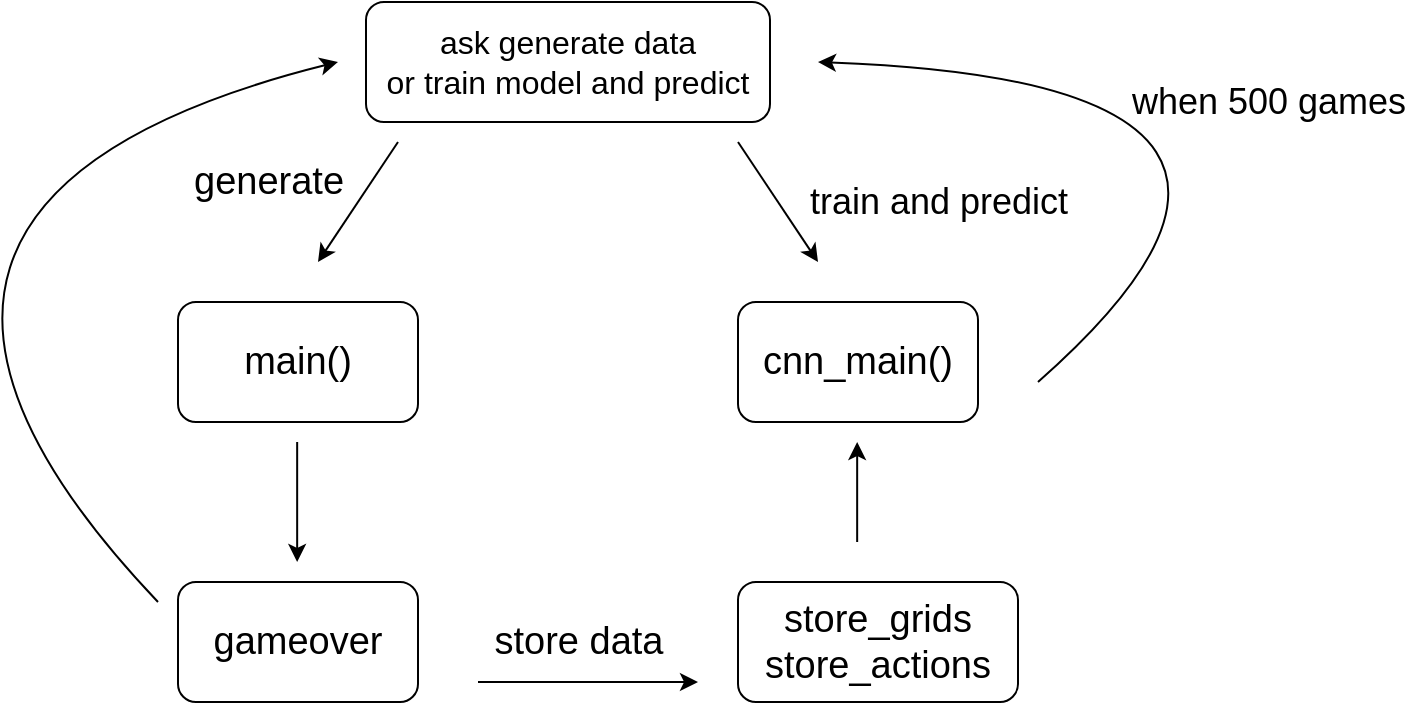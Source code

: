 <mxfile version="13.0.1" type="device"><diagram id="fYpqZS59o-wXNrIkOdAd" name="Page-1"><mxGraphModel dx="1185" dy="693" grid="1" gridSize="10" guides="1" tooltips="1" connect="1" arrows="1" fold="1" page="1" pageScale="1" pageWidth="850" pageHeight="1100" math="0" shadow="0"><root><mxCell id="0"/><mxCell id="1" parent="0"/><mxCell id="bOqF107rrRyb9Ra0DPy9-1" value="&lt;font style=&quot;font-size: 16px&quot;&gt;ask generate data&lt;br&gt;or train model and predict&lt;/font&gt;" style="rounded=1;whiteSpace=wrap;html=1;" vertex="1" parent="1"><mxGeometry x="234" y="40" width="202" height="60" as="geometry"/></mxCell><mxCell id="bOqF107rrRyb9Ra0DPy9-2" value="" style="endArrow=classic;html=1;" edge="1" parent="1"><mxGeometry width="50" height="50" relative="1" as="geometry"><mxPoint x="250" y="110" as="sourcePoint"/><mxPoint x="210" y="170" as="targetPoint"/></mxGeometry></mxCell><mxCell id="bOqF107rrRyb9Ra0DPy9-3" value="" style="endArrow=classic;html=1;" edge="1" parent="1"><mxGeometry width="50" height="50" relative="1" as="geometry"><mxPoint x="420" y="110" as="sourcePoint"/><mxPoint x="460" y="170" as="targetPoint"/></mxGeometry></mxCell><mxCell id="bOqF107rrRyb9Ra0DPy9-4" value="&lt;font style=&quot;font-size: 19px&quot;&gt;generate&lt;/font&gt;" style="text;html=1;resizable=0;autosize=1;align=center;verticalAlign=middle;points=[];fillColor=none;strokeColor=none;rounded=0;" vertex="1" parent="1"><mxGeometry x="140" y="120" width="90" height="20" as="geometry"/></mxCell><mxCell id="bOqF107rrRyb9Ra0DPy9-5" value="&lt;font style=&quot;font-size: 18px&quot;&gt;train and predict&lt;/font&gt;" style="text;html=1;resizable=0;autosize=1;align=center;verticalAlign=middle;points=[];fillColor=none;strokeColor=none;rounded=0;" vertex="1" parent="1"><mxGeometry x="450" y="130" width="140" height="20" as="geometry"/></mxCell><mxCell id="bOqF107rrRyb9Ra0DPy9-8" value="&lt;font style=&quot;font-size: 19px&quot;&gt;main()&lt;/font&gt;" style="rounded=1;whiteSpace=wrap;html=1;" vertex="1" parent="1"><mxGeometry x="140" y="190" width="120" height="60" as="geometry"/></mxCell><mxCell id="bOqF107rrRyb9Ra0DPy9-9" value="" style="endArrow=classic;html=1;" edge="1" parent="1"><mxGeometry width="50" height="50" relative="1" as="geometry"><mxPoint x="199.58" y="260" as="sourcePoint"/><mxPoint x="199.58" y="320" as="targetPoint"/></mxGeometry></mxCell><mxCell id="bOqF107rrRyb9Ra0DPy9-13" value="&lt;font style=&quot;font-size: 19px&quot;&gt;gameover&lt;/font&gt;" style="rounded=1;whiteSpace=wrap;html=1;" vertex="1" parent="1"><mxGeometry x="140" y="330" width="120" height="60" as="geometry"/></mxCell><mxCell id="bOqF107rrRyb9Ra0DPy9-14" value="&lt;font style=&quot;font-size: 19px&quot;&gt;store_grids&lt;br&gt;store_actions&lt;/font&gt;" style="rounded=1;whiteSpace=wrap;html=1;" vertex="1" parent="1"><mxGeometry x="420" y="330" width="140" height="60" as="geometry"/></mxCell><mxCell id="bOqF107rrRyb9Ra0DPy9-15" value="" style="endArrow=classic;html=1;" edge="1" parent="1"><mxGeometry width="50" height="50" relative="1" as="geometry"><mxPoint x="290" y="380" as="sourcePoint"/><mxPoint x="400" y="380" as="targetPoint"/></mxGeometry></mxCell><mxCell id="bOqF107rrRyb9Ra0DPy9-16" value="&lt;font style=&quot;font-size: 19px&quot;&gt;store data&lt;/font&gt;" style="text;html=1;resizable=0;autosize=1;align=center;verticalAlign=middle;points=[];fillColor=none;strokeColor=none;rounded=0;" vertex="1" parent="1"><mxGeometry x="290" y="350" width="100" height="20" as="geometry"/></mxCell><mxCell id="bOqF107rrRyb9Ra0DPy9-18" value="" style="curved=1;endArrow=classic;html=1;" edge="1" parent="1"><mxGeometry width="50" height="50" relative="1" as="geometry"><mxPoint x="130" y="340" as="sourcePoint"/><mxPoint x="220" y="70" as="targetPoint"/><Array as="points"><mxPoint x="-60" y="140"/></Array></mxGeometry></mxCell><mxCell id="bOqF107rrRyb9Ra0DPy9-19" value="&lt;font style=&quot;font-size: 19px&quot;&gt;cnn_main()&lt;/font&gt;" style="rounded=1;whiteSpace=wrap;html=1;" vertex="1" parent="1"><mxGeometry x="420" y="190" width="120" height="60" as="geometry"/></mxCell><mxCell id="bOqF107rrRyb9Ra0DPy9-22" value="" style="endArrow=classic;html=1;" edge="1" parent="1"><mxGeometry width="50" height="50" relative="1" as="geometry"><mxPoint x="479.58" y="310" as="sourcePoint"/><mxPoint x="479.58" y="260" as="targetPoint"/></mxGeometry></mxCell><mxCell id="bOqF107rrRyb9Ra0DPy9-24" value="&lt;font style=&quot;font-size: 18px&quot;&gt;when 500 games&lt;/font&gt;" style="text;html=1;resizable=0;autosize=1;align=center;verticalAlign=middle;points=[];fillColor=none;strokeColor=none;rounded=0;" vertex="1" parent="1"><mxGeometry x="610" y="80" width="150" height="20" as="geometry"/></mxCell><mxCell id="bOqF107rrRyb9Ra0DPy9-25" value="" style="curved=1;endArrow=classic;html=1;" edge="1" parent="1"><mxGeometry width="50" height="50" relative="1" as="geometry"><mxPoint x="570" y="230" as="sourcePoint"/><mxPoint x="460" y="70" as="targetPoint"/><Array as="points"><mxPoint x="740" y="80"/></Array></mxGeometry></mxCell></root></mxGraphModel></diagram></mxfile>